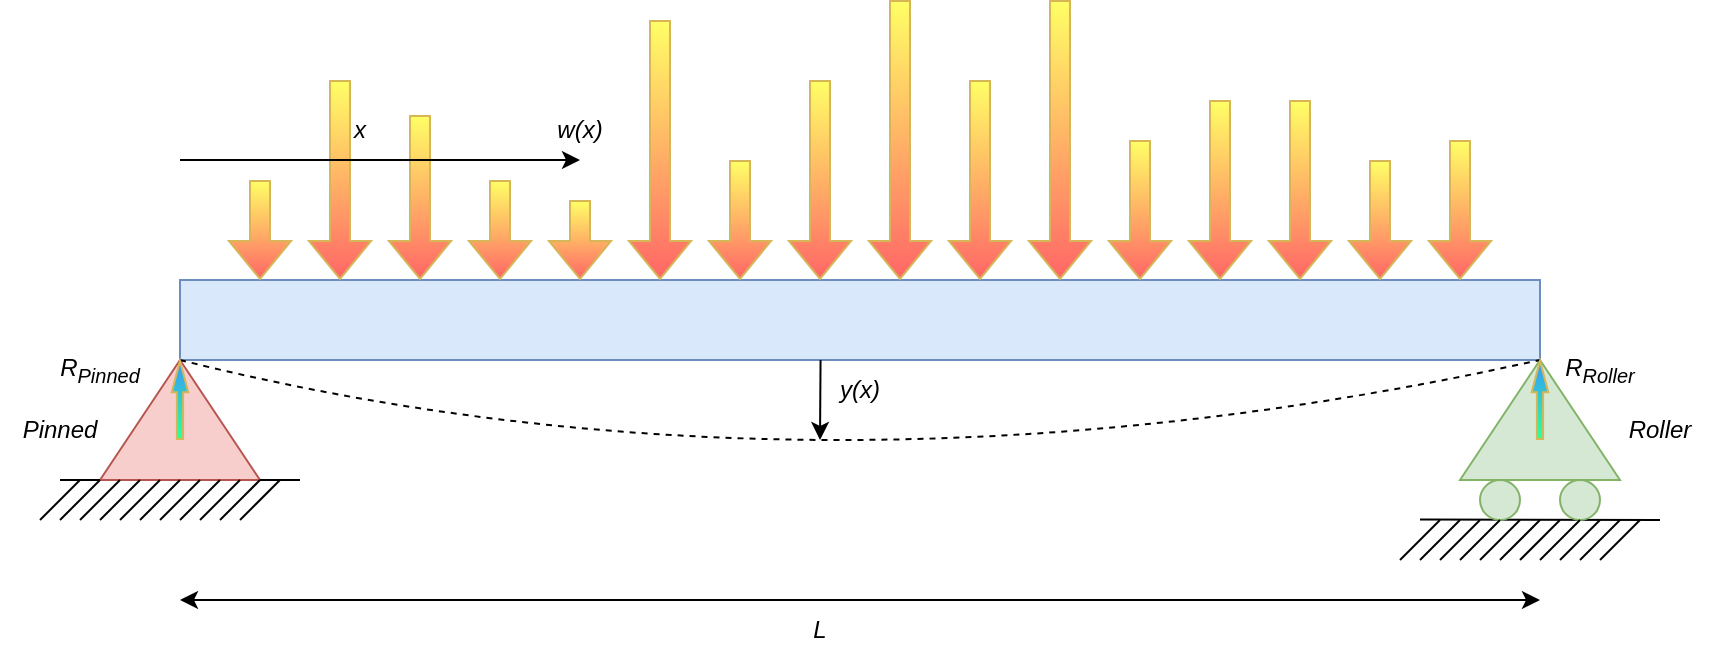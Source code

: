 <mxfile version="20.8.17" type="device"><diagram name="Page-1" id="kKWEWkRuw4ztMNsksshG"><mxGraphModel dx="1839" dy="545" grid="1" gridSize="10" guides="1" tooltips="1" connect="1" arrows="1" fold="1" page="1" pageScale="1" pageWidth="850" pageHeight="1100" math="0" shadow="0"><root><mxCell id="0"/><mxCell id="1" parent="0"/><mxCell id="xb0pJItUgRJRIg8Bft5l-1" value="" style="triangle;whiteSpace=wrap;html=1;rotation=-90;fillColor=#f8cecc;strokeColor=#b85450;" parent="1" vertex="1"><mxGeometry x="50" y="270" width="60" height="80" as="geometry"/></mxCell><mxCell id="xb0pJItUgRJRIg8Bft5l-3" value="" style="rounded=0;whiteSpace=wrap;html=1;fillColor=#dae8fc;strokeColor=#6c8ebf;" parent="1" vertex="1"><mxGeometry x="80" y="240" width="680" height="40" as="geometry"/></mxCell><mxCell id="xb0pJItUgRJRIg8Bft5l-4" value="" style="triangle;whiteSpace=wrap;html=1;rotation=-90;fillColor=#d5e8d4;strokeColor=#82b366;" parent="1" vertex="1"><mxGeometry x="730" y="270" width="60" height="80" as="geometry"/></mxCell><mxCell id="xb0pJItUgRJRIg8Bft5l-5" value="" style="endArrow=none;html=1;rounded=0;" parent="1" edge="1"><mxGeometry width="50" height="50" relative="1" as="geometry"><mxPoint x="120" y="340" as="sourcePoint"/><mxPoint x="140" y="340" as="targetPoint"/></mxGeometry></mxCell><mxCell id="xb0pJItUgRJRIg8Bft5l-6" value="" style="endArrow=none;html=1;rounded=0;" parent="1" edge="1"><mxGeometry width="50" height="50" relative="1" as="geometry"><mxPoint x="20" y="340" as="sourcePoint"/><mxPoint x="40" y="340" as="targetPoint"/></mxGeometry></mxCell><mxCell id="xb0pJItUgRJRIg8Bft5l-8" value="" style="endArrow=none;html=1;rounded=0;" parent="1" edge="1"><mxGeometry width="50" height="50" relative="1" as="geometry"><mxPoint x="700" y="359.77" as="sourcePoint"/><mxPoint x="820" y="360" as="targetPoint"/></mxGeometry></mxCell><mxCell id="xb0pJItUgRJRIg8Bft5l-9" value="" style="ellipse;whiteSpace=wrap;html=1;aspect=fixed;fillColor=#d5e8d4;strokeColor=#82b366;" parent="1" vertex="1"><mxGeometry x="730" y="340" width="20" height="20" as="geometry"/></mxCell><mxCell id="xb0pJItUgRJRIg8Bft5l-10" value="" style="ellipse;whiteSpace=wrap;html=1;aspect=fixed;fillColor=#d5e8d4;strokeColor=#82b366;" parent="1" vertex="1"><mxGeometry x="770" y="340" width="20" height="20" as="geometry"/></mxCell><mxCell id="xb0pJItUgRJRIg8Bft5l-14" value="" style="endArrow=none;html=1;rounded=0;" parent="1" edge="1"><mxGeometry width="50" height="50" relative="1" as="geometry"><mxPoint x="10" y="360" as="sourcePoint"/><mxPoint x="30" y="340" as="targetPoint"/></mxGeometry></mxCell><mxCell id="xb0pJItUgRJRIg8Bft5l-15" value="" style="endArrow=none;html=1;rounded=0;" parent="1" edge="1"><mxGeometry width="50" height="50" relative="1" as="geometry"><mxPoint x="20" y="360" as="sourcePoint"/><mxPoint x="40" y="340" as="targetPoint"/></mxGeometry></mxCell><mxCell id="xb0pJItUgRJRIg8Bft5l-16" value="" style="endArrow=none;html=1;rounded=0;" parent="1" edge="1"><mxGeometry width="50" height="50" relative="1" as="geometry"><mxPoint x="30" y="360" as="sourcePoint"/><mxPoint x="50" y="340" as="targetPoint"/></mxGeometry></mxCell><mxCell id="xb0pJItUgRJRIg8Bft5l-17" value="" style="endArrow=none;html=1;rounded=0;" parent="1" edge="1"><mxGeometry width="50" height="50" relative="1" as="geometry"><mxPoint x="40" y="360" as="sourcePoint"/><mxPoint x="60" y="340" as="targetPoint"/></mxGeometry></mxCell><mxCell id="xb0pJItUgRJRIg8Bft5l-18" value="" style="endArrow=none;html=1;rounded=0;" parent="1" edge="1"><mxGeometry width="50" height="50" relative="1" as="geometry"><mxPoint x="50" y="360" as="sourcePoint"/><mxPoint x="70" y="340" as="targetPoint"/></mxGeometry></mxCell><mxCell id="xb0pJItUgRJRIg8Bft5l-19" value="" style="endArrow=none;html=1;rounded=0;" parent="1" edge="1"><mxGeometry width="50" height="50" relative="1" as="geometry"><mxPoint x="60" y="360" as="sourcePoint"/><mxPoint x="80" y="340" as="targetPoint"/></mxGeometry></mxCell><mxCell id="xb0pJItUgRJRIg8Bft5l-20" value="" style="endArrow=none;html=1;rounded=0;" parent="1" edge="1"><mxGeometry width="50" height="50" relative="1" as="geometry"><mxPoint x="70" y="360" as="sourcePoint"/><mxPoint x="90" y="340" as="targetPoint"/></mxGeometry></mxCell><mxCell id="xb0pJItUgRJRIg8Bft5l-21" value="" style="endArrow=none;html=1;rounded=0;" parent="1" edge="1"><mxGeometry width="50" height="50" relative="1" as="geometry"><mxPoint x="80" y="360" as="sourcePoint"/><mxPoint x="100" y="340" as="targetPoint"/></mxGeometry></mxCell><mxCell id="xb0pJItUgRJRIg8Bft5l-22" value="" style="endArrow=none;html=1;rounded=0;" parent="1" edge="1"><mxGeometry width="50" height="50" relative="1" as="geometry"><mxPoint x="90" y="360" as="sourcePoint"/><mxPoint x="110" y="340" as="targetPoint"/></mxGeometry></mxCell><mxCell id="xb0pJItUgRJRIg8Bft5l-23" value="" style="endArrow=none;html=1;rounded=0;" parent="1" edge="1"><mxGeometry width="50" height="50" relative="1" as="geometry"><mxPoint x="100" y="360" as="sourcePoint"/><mxPoint x="120" y="340" as="targetPoint"/></mxGeometry></mxCell><mxCell id="xb0pJItUgRJRIg8Bft5l-24" value="" style="endArrow=none;html=1;rounded=0;" parent="1" edge="1"><mxGeometry width="50" height="50" relative="1" as="geometry"><mxPoint x="110" y="360" as="sourcePoint"/><mxPoint x="130" y="340" as="targetPoint"/></mxGeometry></mxCell><mxCell id="xb0pJItUgRJRIg8Bft5l-30" value="" style="endArrow=none;html=1;rounded=0;" parent="1" edge="1"><mxGeometry width="50" height="50" relative="1" as="geometry"><mxPoint x="690" y="380" as="sourcePoint"/><mxPoint x="710" y="360" as="targetPoint"/></mxGeometry></mxCell><mxCell id="xb0pJItUgRJRIg8Bft5l-31" value="" style="endArrow=none;html=1;rounded=0;" parent="1" edge="1"><mxGeometry width="50" height="50" relative="1" as="geometry"><mxPoint x="700" y="380" as="sourcePoint"/><mxPoint x="720" y="360" as="targetPoint"/></mxGeometry></mxCell><mxCell id="xb0pJItUgRJRIg8Bft5l-32" value="" style="endArrow=none;html=1;rounded=0;" parent="1" edge="1"><mxGeometry width="50" height="50" relative="1" as="geometry"><mxPoint x="710" y="380" as="sourcePoint"/><mxPoint x="730" y="360" as="targetPoint"/></mxGeometry></mxCell><mxCell id="xb0pJItUgRJRIg8Bft5l-33" value="" style="endArrow=none;html=1;rounded=0;" parent="1" edge="1"><mxGeometry width="50" height="50" relative="1" as="geometry"><mxPoint x="720" y="380" as="sourcePoint"/><mxPoint x="740" y="360" as="targetPoint"/></mxGeometry></mxCell><mxCell id="xb0pJItUgRJRIg8Bft5l-34" value="" style="endArrow=none;html=1;rounded=0;" parent="1" edge="1"><mxGeometry width="50" height="50" relative="1" as="geometry"><mxPoint x="730" y="380" as="sourcePoint"/><mxPoint x="750" y="360" as="targetPoint"/></mxGeometry></mxCell><mxCell id="xb0pJItUgRJRIg8Bft5l-35" value="" style="endArrow=none;html=1;rounded=0;" parent="1" edge="1"><mxGeometry width="50" height="50" relative="1" as="geometry"><mxPoint x="740" y="380" as="sourcePoint"/><mxPoint x="760" y="360" as="targetPoint"/></mxGeometry></mxCell><mxCell id="xb0pJItUgRJRIg8Bft5l-36" value="" style="endArrow=none;html=1;rounded=0;" parent="1" edge="1"><mxGeometry width="50" height="50" relative="1" as="geometry"><mxPoint x="750" y="380" as="sourcePoint"/><mxPoint x="770" y="360" as="targetPoint"/></mxGeometry></mxCell><mxCell id="xb0pJItUgRJRIg8Bft5l-37" value="" style="endArrow=none;html=1;rounded=0;" parent="1" edge="1"><mxGeometry width="50" height="50" relative="1" as="geometry"><mxPoint x="760" y="380" as="sourcePoint"/><mxPoint x="780" y="360" as="targetPoint"/></mxGeometry></mxCell><mxCell id="xb0pJItUgRJRIg8Bft5l-38" value="" style="endArrow=none;html=1;rounded=0;" parent="1" edge="1"><mxGeometry width="50" height="50" relative="1" as="geometry"><mxPoint x="770" y="380" as="sourcePoint"/><mxPoint x="790" y="360" as="targetPoint"/></mxGeometry></mxCell><mxCell id="xb0pJItUgRJRIg8Bft5l-39" value="" style="endArrow=none;html=1;rounded=0;" parent="1" edge="1"><mxGeometry width="50" height="50" relative="1" as="geometry"><mxPoint x="780" y="380" as="sourcePoint"/><mxPoint x="800" y="360" as="targetPoint"/></mxGeometry></mxCell><mxCell id="xb0pJItUgRJRIg8Bft5l-40" value="" style="endArrow=none;html=1;rounded=0;" parent="1" edge="1"><mxGeometry width="50" height="50" relative="1" as="geometry"><mxPoint x="790" y="380" as="sourcePoint"/><mxPoint x="810" y="360" as="targetPoint"/></mxGeometry></mxCell><mxCell id="xb0pJItUgRJRIg8Bft5l-43" value="" style="shape=flexArrow;endArrow=classic;html=1;rounded=0;fillColor=#FFFF66;strokeColor=#d6b656;gradientColor=#FF6666;shadow=0;" parent="1" edge="1"><mxGeometry width="50" height="50" relative="1" as="geometry"><mxPoint x="120" y="190" as="sourcePoint"/><mxPoint x="120" y="240" as="targetPoint"/></mxGeometry></mxCell><mxCell id="xb0pJItUgRJRIg8Bft5l-44" value="" style="shape=flexArrow;endArrow=classic;html=1;rounded=0;fillColor=#FFFF66;strokeColor=#d6b656;gradientColor=#FF6666;shadow=0;" parent="1" edge="1"><mxGeometry width="50" height="50" relative="1" as="geometry"><mxPoint x="160" y="140" as="sourcePoint"/><mxPoint x="160" y="240" as="targetPoint"/></mxGeometry></mxCell><mxCell id="xb0pJItUgRJRIg8Bft5l-45" value="" style="shape=flexArrow;endArrow=classic;html=1;rounded=0;fillColor=#FFFF66;strokeColor=#d6b656;gradientColor=#FF6666;shadow=0;exitX=1;exitY=0.25;exitDx=0;exitDy=0;" parent="1" source="ig5osr2cRZDfohV7ZghD-5" edge="1"><mxGeometry width="50" height="50" relative="1" as="geometry"><mxPoint x="200" y="190" as="sourcePoint"/><mxPoint x="200" y="240" as="targetPoint"/></mxGeometry></mxCell><mxCell id="xb0pJItUgRJRIg8Bft5l-46" value="" style="shape=flexArrow;endArrow=classic;html=1;rounded=0;fillColor=#FFFF66;strokeColor=#d6b656;gradientColor=#FF6666;shadow=0;" parent="1" edge="1"><mxGeometry width="50" height="50" relative="1" as="geometry"><mxPoint x="240" y="190" as="sourcePoint"/><mxPoint x="240" y="240" as="targetPoint"/></mxGeometry></mxCell><mxCell id="xb0pJItUgRJRIg8Bft5l-47" value="" style="shape=flexArrow;endArrow=classic;html=1;rounded=0;fillColor=#FFFF66;strokeColor=#d6b656;gradientColor=#FF6666;shadow=0;" parent="1" edge="1"><mxGeometry width="50" height="50" relative="1" as="geometry"><mxPoint x="280" y="200" as="sourcePoint"/><mxPoint x="280" y="240" as="targetPoint"/></mxGeometry></mxCell><mxCell id="xb0pJItUgRJRIg8Bft5l-48" value="" style="shape=flexArrow;endArrow=classic;html=1;rounded=0;fillColor=#FFFF66;strokeColor=#d6b656;gradientColor=#FF6666;shadow=0;" parent="1" edge="1"><mxGeometry width="50" height="50" relative="1" as="geometry"><mxPoint x="320" y="110" as="sourcePoint"/><mxPoint x="320" y="240" as="targetPoint"/></mxGeometry></mxCell><mxCell id="xb0pJItUgRJRIg8Bft5l-49" value="" style="shape=flexArrow;endArrow=classic;html=1;rounded=0;fillColor=#FFFF66;strokeColor=#d6b656;gradientColor=#FF6666;shadow=0;" parent="1" edge="1"><mxGeometry width="50" height="50" relative="1" as="geometry"><mxPoint x="360" y="180" as="sourcePoint"/><mxPoint x="360" y="240" as="targetPoint"/></mxGeometry></mxCell><mxCell id="xb0pJItUgRJRIg8Bft5l-50" value="" style="shape=flexArrow;endArrow=classic;html=1;rounded=0;fillColor=#FFFF66;strokeColor=#d6b656;gradientColor=#FF6666;shadow=0;" parent="1" edge="1"><mxGeometry width="50" height="50" relative="1" as="geometry"><mxPoint x="400" y="140" as="sourcePoint"/><mxPoint x="400" y="240" as="targetPoint"/></mxGeometry></mxCell><mxCell id="xb0pJItUgRJRIg8Bft5l-51" value="" style="shape=flexArrow;endArrow=classic;html=1;rounded=0;fillColor=#FFFF66;strokeColor=#d6b656;gradientColor=#FF6666;shadow=0;" parent="1" edge="1"><mxGeometry width="50" height="50" relative="1" as="geometry"><mxPoint x="440" y="100" as="sourcePoint"/><mxPoint x="440" y="240" as="targetPoint"/></mxGeometry></mxCell><mxCell id="xb0pJItUgRJRIg8Bft5l-52" value="" style="shape=flexArrow;endArrow=classic;html=1;rounded=0;fillColor=#FFFF66;strokeColor=#d6b656;gradientColor=#FF6666;shadow=0;" parent="1" edge="1"><mxGeometry width="50" height="50" relative="1" as="geometry"><mxPoint x="480" y="140" as="sourcePoint"/><mxPoint x="480" y="240" as="targetPoint"/></mxGeometry></mxCell><mxCell id="xb0pJItUgRJRIg8Bft5l-53" value="" style="shape=flexArrow;endArrow=classic;html=1;rounded=0;fillColor=#FFFF66;strokeColor=#d6b656;gradientColor=#FF6666;shadow=0;" parent="1" edge="1"><mxGeometry width="50" height="50" relative="1" as="geometry"><mxPoint x="520" y="100" as="sourcePoint"/><mxPoint x="520" y="240" as="targetPoint"/></mxGeometry></mxCell><mxCell id="xb0pJItUgRJRIg8Bft5l-54" value="" style="shape=flexArrow;endArrow=classic;html=1;rounded=0;fillColor=#FFFF66;strokeColor=#d6b656;gradientColor=#FF6666;shadow=0;" parent="1" edge="1"><mxGeometry width="50" height="50" relative="1" as="geometry"><mxPoint x="560" y="170" as="sourcePoint"/><mxPoint x="560" y="240" as="targetPoint"/></mxGeometry></mxCell><mxCell id="xb0pJItUgRJRIg8Bft5l-55" value="" style="shape=flexArrow;endArrow=classic;html=1;rounded=0;fillColor=#FFFF66;strokeColor=#d6b656;gradientColor=#FF6666;shadow=0;" parent="1" edge="1"><mxGeometry width="50" height="50" relative="1" as="geometry"><mxPoint x="600" y="150" as="sourcePoint"/><mxPoint x="600" y="240" as="targetPoint"/></mxGeometry></mxCell><mxCell id="xb0pJItUgRJRIg8Bft5l-56" value="" style="shape=flexArrow;endArrow=classic;html=1;rounded=0;fillColor=#FFFF66;strokeColor=#d6b656;gradientColor=#FF6666;shadow=0;" parent="1" edge="1"><mxGeometry width="50" height="50" relative="1" as="geometry"><mxPoint x="640" y="150" as="sourcePoint"/><mxPoint x="640" y="240" as="targetPoint"/></mxGeometry></mxCell><mxCell id="xb0pJItUgRJRIg8Bft5l-57" value="" style="shape=flexArrow;endArrow=classic;html=1;rounded=0;fillColor=#FFFF66;strokeColor=#d6b656;gradientColor=#FF6666;shadow=0;" parent="1" edge="1"><mxGeometry width="50" height="50" relative="1" as="geometry"><mxPoint x="680" y="180" as="sourcePoint"/><mxPoint x="680" y="240" as="targetPoint"/></mxGeometry></mxCell><mxCell id="xb0pJItUgRJRIg8Bft5l-58" value="" style="shape=flexArrow;endArrow=classic;html=1;rounded=0;fillColor=#FFFF66;strokeColor=#d6b656;gradientColor=#FF6666;shadow=0;" parent="1" edge="1"><mxGeometry width="50" height="50" relative="1" as="geometry"><mxPoint x="720" y="170" as="sourcePoint"/><mxPoint x="720" y="240" as="targetPoint"/></mxGeometry></mxCell><mxCell id="ig5osr2cRZDfohV7ZghD-1" value="" style="endArrow=classic;startArrow=classic;html=1;rounded=0;" parent="1" edge="1"><mxGeometry width="50" height="50" relative="1" as="geometry"><mxPoint x="80" y="400" as="sourcePoint"/><mxPoint x="760" y="400" as="targetPoint"/></mxGeometry></mxCell><mxCell id="ig5osr2cRZDfohV7ZghD-2" value="L" style="text;html=1;strokeColor=none;fillColor=none;align=center;verticalAlign=middle;whiteSpace=wrap;rounded=0;fontStyle=2" parent="1" vertex="1"><mxGeometry x="370" y="400" width="60" height="30" as="geometry"/></mxCell><mxCell id="ig5osr2cRZDfohV7ZghD-4" value="" style="endArrow=classic;html=1;rounded=0;" parent="1" edge="1"><mxGeometry width="50" height="50" relative="1" as="geometry"><mxPoint x="80" y="180" as="sourcePoint"/><mxPoint x="280" y="180" as="targetPoint"/></mxGeometry></mxCell><mxCell id="ig5osr2cRZDfohV7ZghD-5" value="x" style="text;html=1;strokeColor=none;fillColor=none;align=center;verticalAlign=middle;whiteSpace=wrap;rounded=0;fontStyle=2" parent="1" vertex="1"><mxGeometry x="140" y="150" width="60" height="30" as="geometry"/></mxCell><mxCell id="ig5osr2cRZDfohV7ZghD-6" value="w(x)" style="text;html=1;strokeColor=none;fillColor=none;align=center;verticalAlign=middle;whiteSpace=wrap;rounded=0;fontStyle=2" parent="1" vertex="1"><mxGeometry x="250" y="150" width="60" height="30" as="geometry"/></mxCell><mxCell id="ig5osr2cRZDfohV7ZghD-7" value="Pinned" style="text;html=1;strokeColor=none;fillColor=none;align=center;verticalAlign=middle;whiteSpace=wrap;rounded=0;fontStyle=2" parent="1" vertex="1"><mxGeometry x="-10" y="300" width="60" height="30" as="geometry"/></mxCell><mxCell id="ig5osr2cRZDfohV7ZghD-8" value="Roller" style="text;html=1;strokeColor=none;fillColor=none;align=center;verticalAlign=middle;whiteSpace=wrap;rounded=0;fontStyle=2" parent="1" vertex="1"><mxGeometry x="790" y="300" width="60" height="30" as="geometry"/></mxCell><mxCell id="ig5osr2cRZDfohV7ZghD-11" value="" style="curved=1;endArrow=none;html=1;rounded=0;entryX=1;entryY=0.5;entryDx=0;entryDy=0;exitX=1;exitY=0.5;exitDx=0;exitDy=0;endFill=0;dashed=1;" parent="1" source="xb0pJItUgRJRIg8Bft5l-1" target="xb0pJItUgRJRIg8Bft5l-4" edge="1"><mxGeometry width="50" height="50" relative="1" as="geometry"><mxPoint x="250" y="330" as="sourcePoint"/><mxPoint x="300" y="280" as="targetPoint"/><Array as="points"><mxPoint x="400" y="360"/></Array></mxGeometry></mxCell><mxCell id="ig5osr2cRZDfohV7ZghD-13" value="" style="endArrow=none;startArrow=classic;html=1;rounded=0;entryX=0.471;entryY=1;entryDx=0;entryDy=0;entryPerimeter=0;startFill=1;endFill=0;" parent="1" target="xb0pJItUgRJRIg8Bft5l-3" edge="1"><mxGeometry width="50" height="50" relative="1" as="geometry"><mxPoint x="400" y="320" as="sourcePoint"/><mxPoint x="430" y="260" as="targetPoint"/></mxGeometry></mxCell><mxCell id="ig5osr2cRZDfohV7ZghD-14" value="&lt;i&gt;y(x)&lt;/i&gt;" style="text;html=1;strokeColor=none;fillColor=none;align=center;verticalAlign=middle;whiteSpace=wrap;rounded=0;" parent="1" vertex="1"><mxGeometry x="390" y="280" width="60" height="30" as="geometry"/></mxCell><mxCell id="ig5osr2cRZDfohV7ZghD-17" value="" style="shape=flexArrow;endArrow=classic;html=1;rounded=0;fillColor=#33FF99;strokeColor=#d6b656;gradientColor=#3399FF;shadow=0;endWidth=4.194;endSize=4.89;width=3.087;gradientDirection=north;" parent="1" edge="1"><mxGeometry width="50" height="50" relative="1" as="geometry"><mxPoint x="80.0" y="320" as="sourcePoint"/><mxPoint x="80.0" y="280" as="targetPoint"/></mxGeometry></mxCell><mxCell id="ig5osr2cRZDfohV7ZghD-18" value="" style="shape=flexArrow;endArrow=classic;html=1;rounded=0;fillColor=#33FF99;strokeColor=#d6b656;gradientColor=#3399FF;shadow=0;endWidth=4.194;endSize=4.89;width=3.087;gradientDirection=north;" parent="1" edge="1"><mxGeometry width="50" height="50" relative="1" as="geometry"><mxPoint x="760" y="320" as="sourcePoint"/><mxPoint x="760" y="280" as="targetPoint"/></mxGeometry></mxCell><mxCell id="ig5osr2cRZDfohV7ZghD-19" value="&lt;i&gt;R&lt;sub&gt;Roller&lt;/sub&gt;&lt;/i&gt;" style="text;html=1;strokeColor=none;fillColor=none;align=center;verticalAlign=middle;whiteSpace=wrap;rounded=0;" parent="1" vertex="1"><mxGeometry x="760" y="270" width="60" height="30" as="geometry"/></mxCell><mxCell id="ig5osr2cRZDfohV7ZghD-21" value="&lt;i&gt;R&lt;sub&gt;Pinned&lt;/sub&gt;&lt;/i&gt;" style="text;html=1;strokeColor=none;fillColor=none;align=center;verticalAlign=middle;whiteSpace=wrap;rounded=0;" parent="1" vertex="1"><mxGeometry x="10" y="270" width="60" height="30" as="geometry"/></mxCell></root></mxGraphModel></diagram></mxfile>